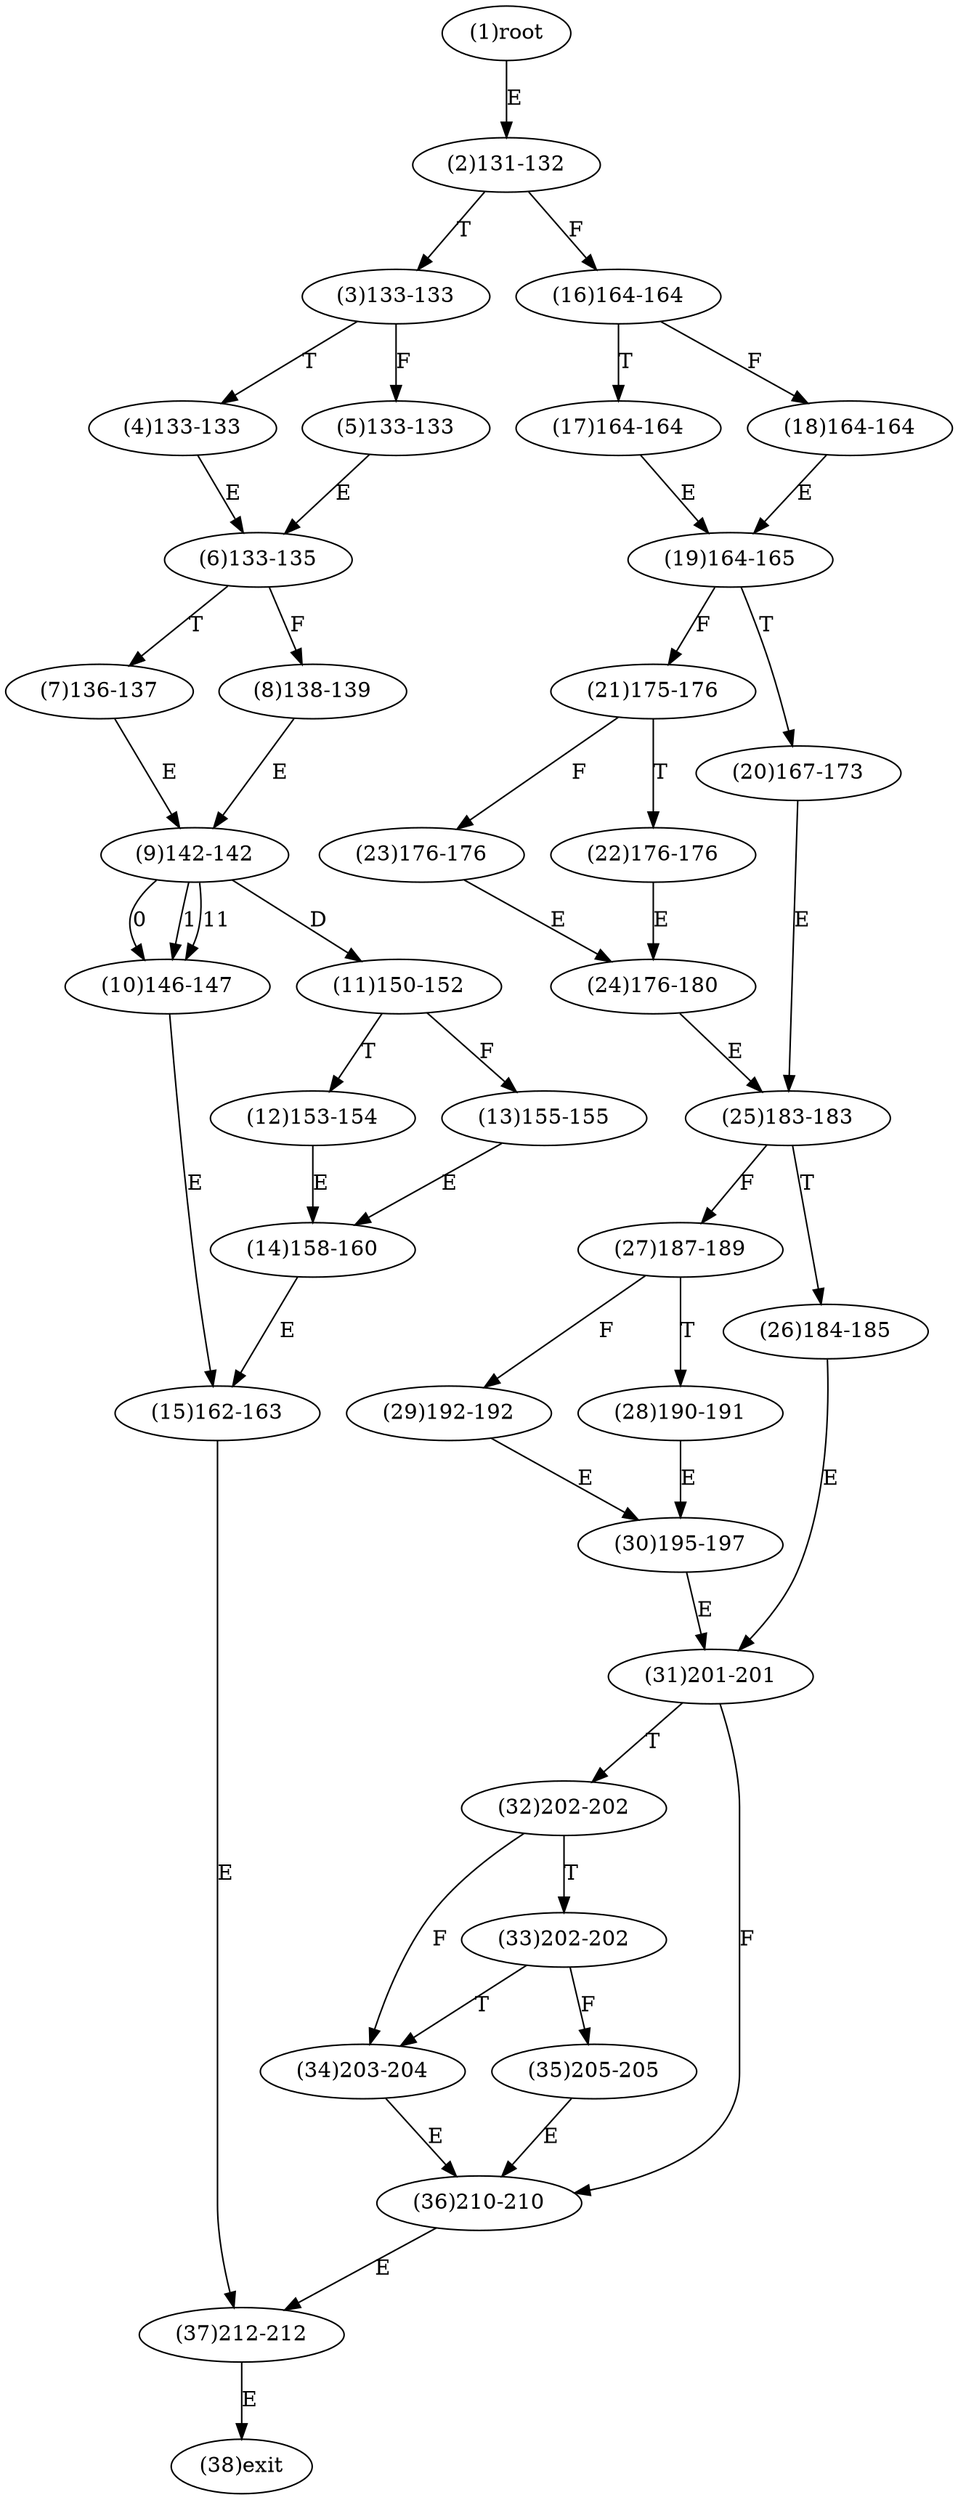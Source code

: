 digraph "" { 
1[ label="(1)root"];
2[ label="(2)131-132"];
3[ label="(3)133-133"];
4[ label="(4)133-133"];
5[ label="(5)133-133"];
6[ label="(6)133-135"];
7[ label="(7)136-137"];
8[ label="(8)138-139"];
9[ label="(9)142-142"];
10[ label="(10)146-147"];
11[ label="(11)150-152"];
12[ label="(12)153-154"];
13[ label="(13)155-155"];
14[ label="(14)158-160"];
15[ label="(15)162-163"];
17[ label="(17)164-164"];
16[ label="(16)164-164"];
19[ label="(19)164-165"];
18[ label="(18)164-164"];
21[ label="(21)175-176"];
20[ label="(20)167-173"];
23[ label="(23)176-176"];
22[ label="(22)176-176"];
25[ label="(25)183-183"];
24[ label="(24)176-180"];
27[ label="(27)187-189"];
26[ label="(26)184-185"];
29[ label="(29)192-192"];
28[ label="(28)190-191"];
31[ label="(31)201-201"];
30[ label="(30)195-197"];
34[ label="(34)203-204"];
35[ label="(35)205-205"];
32[ label="(32)202-202"];
33[ label="(33)202-202"];
38[ label="(38)exit"];
36[ label="(36)210-210"];
37[ label="(37)212-212"];
1->2[ label="E"];
2->16[ label="F"];
2->3[ label="T"];
3->5[ label="F"];
3->4[ label="T"];
4->6[ label="E"];
5->6[ label="E"];
6->8[ label="F"];
6->7[ label="T"];
7->9[ label="E"];
8->9[ label="E"];
9->10[ label="0"];
9->10[ label="1"];
9->10[ label="11"];
9->11[ label="D"];
10->15[ label="E"];
11->13[ label="F"];
11->12[ label="T"];
12->14[ label="E"];
13->14[ label="E"];
14->15[ label="E"];
15->37[ label="E"];
16->18[ label="F"];
16->17[ label="T"];
17->19[ label="E"];
18->19[ label="E"];
19->21[ label="F"];
19->20[ label="T"];
20->25[ label="E"];
21->23[ label="F"];
21->22[ label="T"];
22->24[ label="E"];
23->24[ label="E"];
24->25[ label="E"];
25->27[ label="F"];
25->26[ label="T"];
26->31[ label="E"];
27->29[ label="F"];
27->28[ label="T"];
28->30[ label="E"];
29->30[ label="E"];
30->31[ label="E"];
31->36[ label="F"];
31->32[ label="T"];
32->34[ label="F"];
32->33[ label="T"];
33->35[ label="F"];
33->34[ label="T"];
34->36[ label="E"];
35->36[ label="E"];
36->37[ label="E"];
37->38[ label="E"];
}